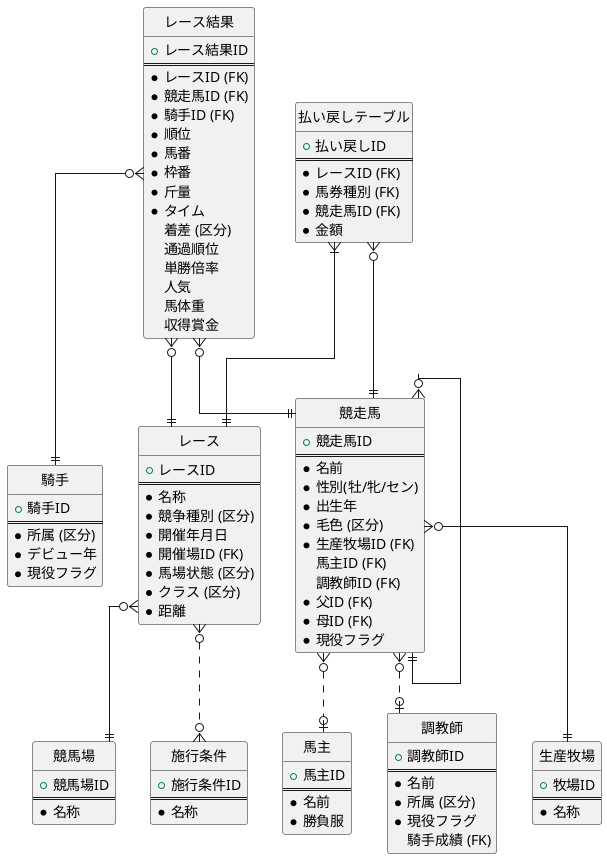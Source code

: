@startuml RACEDATA_ER図
' hide the spot
hide circle
' avoid problems with angled crows feet
skinparam linetype ortho

entity "競走馬" as horses {
    + 競走馬ID
    ==
    * 名前
    * 性別(牡/牝/セン)
    * 出生年
    * 毛色 (区分)
    * 生産牧場ID (FK)
    馬主ID (FK)
    調教師ID (FK)
    * 父ID (FK)
    * 母ID (FK)
    * 現役フラグ
}

' ビューとして用意
' 収得賞金 対象馬のレース結果テーブルの賞金の合算
' SELECT SUM (r.prise) as total_prise FROM result as r LEFT JOIN horse as h on r.horse_id = h.id;
' クラス 対象馬が順位=1であるレース結果レコードの参照先のレースレコードのクラスの降順表示の1行目
' SELECT race.class FROM race LEFT JOIN result on result.race_id = race.id LEFT JOIN horse on result.horse_id = horse.id WHERE result.rank = 1 ORDER BY race.rank DESC LIMIT 1;
' 主な勝ち鞍 同上
' SELECT race.name, race.class FROM race LEFT JOIN result on result.race_id = race.id LEFT JOIN horse on result.horse_id = horse.id WHERE result.rank = 1 ORDER BY race.rank DESC LIMIT 1;

entity "生産牧場" as farms {
    + 牧場ID
    ==
    * 名称
}

entity "馬主" as owner {
    + 馬主ID
    ==
    * 名前
    * 勝負服
}

entity "調教師" as trainer {
    + 調教師ID
    ==
    * 名前
    * 所属 (区分)
    * 現役フラグ
    騎手成績 (FK)
    ' 元騎手の場合は騎手レコードへ紐付け・そうでない場合はnull
}

' 調教師・騎手には中央/地方の区分があるがどう表現するか
entity "騎手" as jockey {
    + 騎手ID
    ==
    * 所属 (区分)
    * デビュー年
    * 現役フラグ
}

' 施行条件や名称、グレードなどが変わることを考慮すると
' 種別ではなく純粋に1つのレースを1レコードとするべき

entity "レース" as race {
    + レースID
    ==
    * 名称
    * 競争種別 (区分)
    * 開催年月日
    * 開催場ID (FK)
    * 馬場状態 (区分)
    * クラス (区分)
    * 距離
}

entity "施行条件" as terms {
    + 施行条件ID
    ==
    * 名称
    ' 馬場(芝/ダート), 性別(混合/牝限), 馬齢(2歳/3歳/4歳以上)etc
    ' 項目別にカラムにするのではなく、あくまで諸条件をこのテーブルにまとめてしまって
    ' 検索時にこの施行条件IDで逆引きする形式
}

entity "競馬場" as course {
    + 競馬場ID
    ==
    * 名称
}

' 取消/除外/中止/降着/失格 の処理を考える必要あり
' 降着 -> 順位カラムに降着後順位を格納し 着差に99(降着)を格納
' それ以外 -> 順位カラムに取消/除外/中止/失格を格納し 着差はnull
entity "レース結果" as raceResult {
    + レース結果ID
    ==
    * レースID (FK)
    * 競走馬ID (FK)
    * 騎手ID (FK)
    * 順位
    * 馬番
    * 枠番
    * 斤量
    * タイム
    着差 (区分)
    ' 同着, ハナ, アタマ, クビ, 1/2, 3/4, 1, 1.25, 1.5, 1.75, 2, 2.5, 3, 3.5, 4~10, 大差
    通過順位
    単勝倍率
    人気
    馬体重
    収得賞金
}

' 馬券関連
' レース+馬券+対象馬の3つを複合キーとするテーブル
entity "払い戻しテーブル" as refunds {
    + 払い戻しID
    ==
    * レースID (FK)
    * 馬券種別 (FK)
    * 競走馬ID (FK)
    * 金額
}

' 父・母は必ず存在する(自己参照・依存)
' ※始祖レコードのみ例外。要設計検討。
' 子供がいない馬も存在する(0以上)
' 生まれた馬の生産牧場は必ず存在する(依存)
' セリまでは馬主不在の期間有(非依存)
' 入厩までは調教師不在の期間有(非依存)
' 新しい牧場, 馬主, 調教師は管理馬0頭のケース有(0以上)
horses }o--|| horses
horses }o--|| farms
horses }o..o| owner
horses }o..o| trainer

' レースには開催場が必ず存在する(依存)
' 新競馬場は開催レース0のケース有(0以上)
race }o--|| course
race }o..o{ terms

' レース結果にはレース, 出走馬, 騎手が必ず存在する(依存)
' 新設レースはまだ開催されていない期間がある(0以上)
' どのレースにも出走していない馬が存在する(0以上)
' どのレースにも出走していない騎手が存在する(0以上)
raceResult }o--|| race
raceResult }o--|| horses
raceResult }o--|| jockey

' 払い戻しには対象レース, 対象馬が必ず存在する(依存)
' レースには必ず払い戻しが存在する(1以上)
' 1度も払い戻し対象になっていない馬が存在する(0以上)
refunds }|--|| race
refunds }o--|| horses
